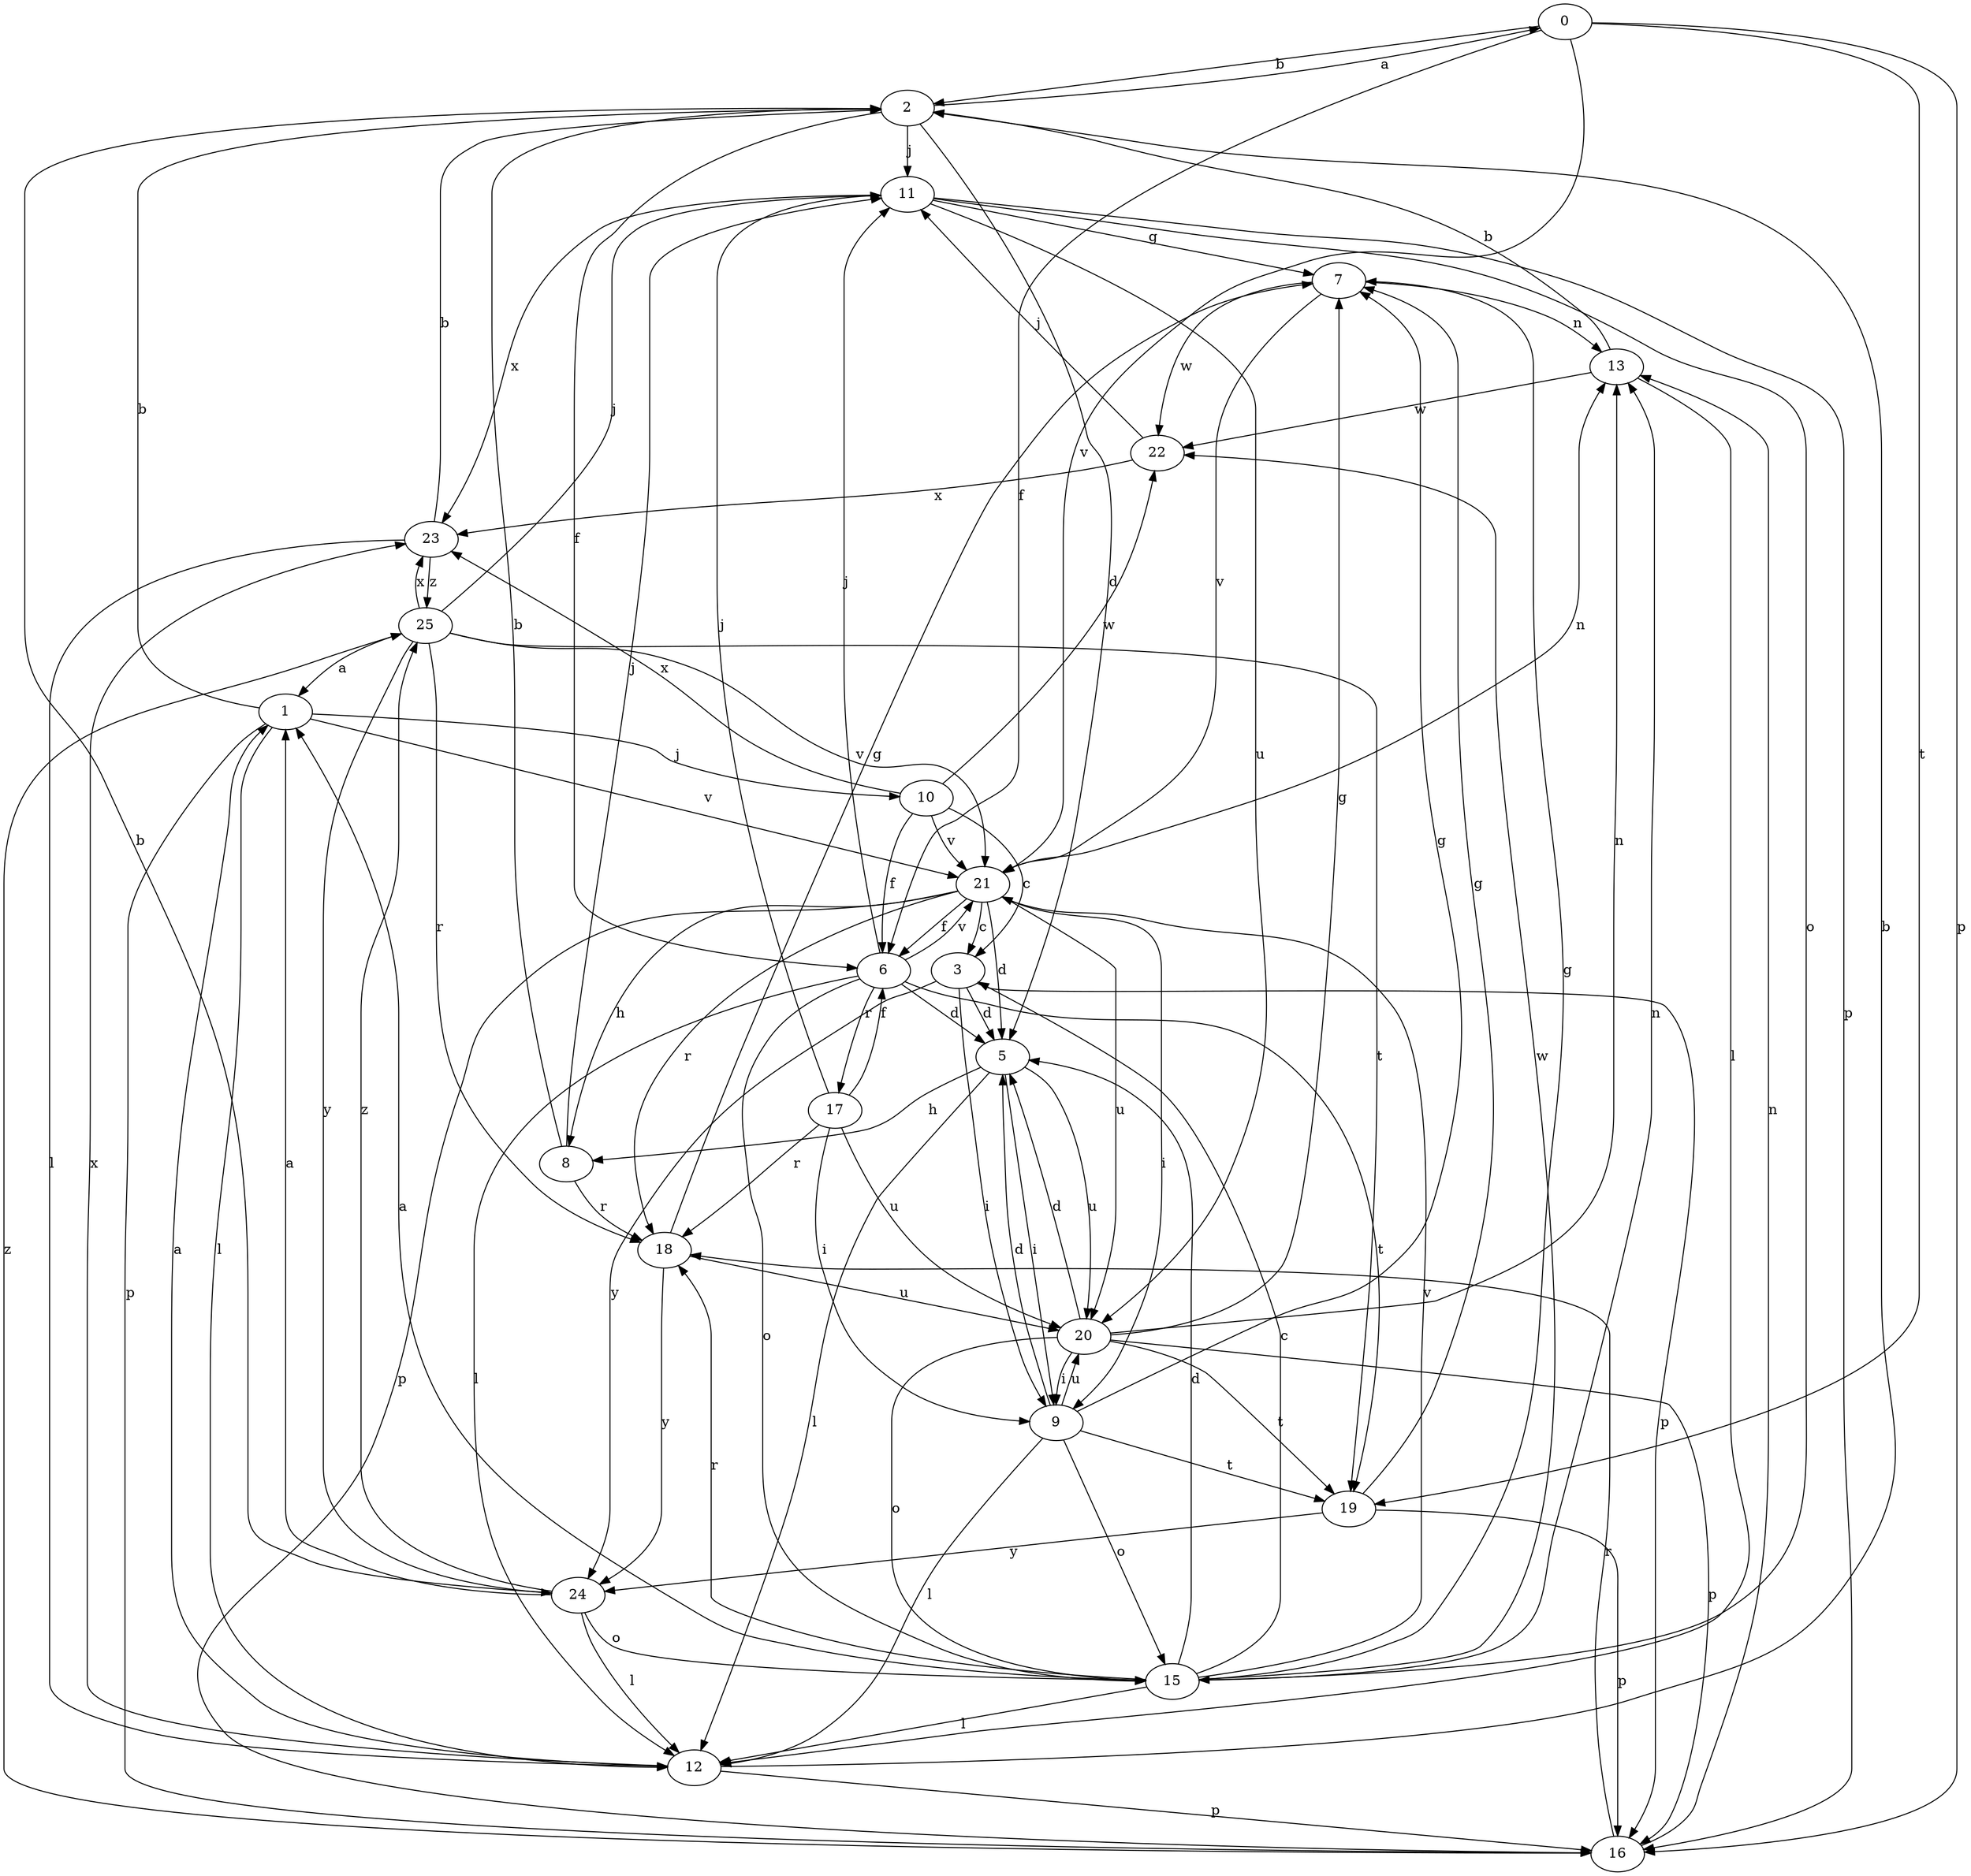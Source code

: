 strict digraph  {
0;
1;
2;
3;
5;
6;
7;
8;
9;
10;
11;
12;
13;
15;
16;
17;
18;
19;
20;
21;
22;
23;
24;
25;
0 -> 2  [label=b];
0 -> 6  [label=f];
0 -> 16  [label=p];
0 -> 19  [label=t];
0 -> 21  [label=v];
1 -> 2  [label=b];
1 -> 10  [label=j];
1 -> 12  [label=l];
1 -> 16  [label=p];
1 -> 21  [label=v];
2 -> 0  [label=a];
2 -> 5  [label=d];
2 -> 6  [label=f];
2 -> 11  [label=j];
3 -> 5  [label=d];
3 -> 9  [label=i];
3 -> 16  [label=p];
3 -> 24  [label=y];
5 -> 8  [label=h];
5 -> 9  [label=i];
5 -> 12  [label=l];
5 -> 20  [label=u];
6 -> 5  [label=d];
6 -> 11  [label=j];
6 -> 12  [label=l];
6 -> 15  [label=o];
6 -> 17  [label=r];
6 -> 19  [label=t];
6 -> 21  [label=v];
7 -> 13  [label=n];
7 -> 21  [label=v];
7 -> 22  [label=w];
8 -> 2  [label=b];
8 -> 11  [label=j];
8 -> 18  [label=r];
9 -> 5  [label=d];
9 -> 7  [label=g];
9 -> 12  [label=l];
9 -> 15  [label=o];
9 -> 19  [label=t];
9 -> 20  [label=u];
10 -> 3  [label=c];
10 -> 6  [label=f];
10 -> 21  [label=v];
10 -> 22  [label=w];
10 -> 23  [label=x];
11 -> 7  [label=g];
11 -> 15  [label=o];
11 -> 16  [label=p];
11 -> 20  [label=u];
11 -> 23  [label=x];
12 -> 1  [label=a];
12 -> 2  [label=b];
12 -> 16  [label=p];
12 -> 23  [label=x];
13 -> 2  [label=b];
13 -> 12  [label=l];
13 -> 22  [label=w];
15 -> 1  [label=a];
15 -> 3  [label=c];
15 -> 5  [label=d];
15 -> 7  [label=g];
15 -> 12  [label=l];
15 -> 13  [label=n];
15 -> 18  [label=r];
15 -> 21  [label=v];
15 -> 22  [label=w];
16 -> 13  [label=n];
16 -> 18  [label=r];
16 -> 25  [label=z];
17 -> 6  [label=f];
17 -> 9  [label=i];
17 -> 11  [label=j];
17 -> 18  [label=r];
17 -> 20  [label=u];
18 -> 7  [label=g];
18 -> 20  [label=u];
18 -> 24  [label=y];
19 -> 7  [label=g];
19 -> 16  [label=p];
19 -> 24  [label=y];
20 -> 5  [label=d];
20 -> 7  [label=g];
20 -> 9  [label=i];
20 -> 13  [label=n];
20 -> 15  [label=o];
20 -> 16  [label=p];
20 -> 19  [label=t];
21 -> 3  [label=c];
21 -> 5  [label=d];
21 -> 6  [label=f];
21 -> 8  [label=h];
21 -> 9  [label=i];
21 -> 13  [label=n];
21 -> 16  [label=p];
21 -> 18  [label=r];
21 -> 20  [label=u];
22 -> 11  [label=j];
22 -> 23  [label=x];
23 -> 2  [label=b];
23 -> 12  [label=l];
23 -> 25  [label=z];
24 -> 1  [label=a];
24 -> 2  [label=b];
24 -> 12  [label=l];
24 -> 15  [label=o];
24 -> 25  [label=z];
25 -> 1  [label=a];
25 -> 11  [label=j];
25 -> 18  [label=r];
25 -> 19  [label=t];
25 -> 21  [label=v];
25 -> 23  [label=x];
25 -> 24  [label=y];
}
